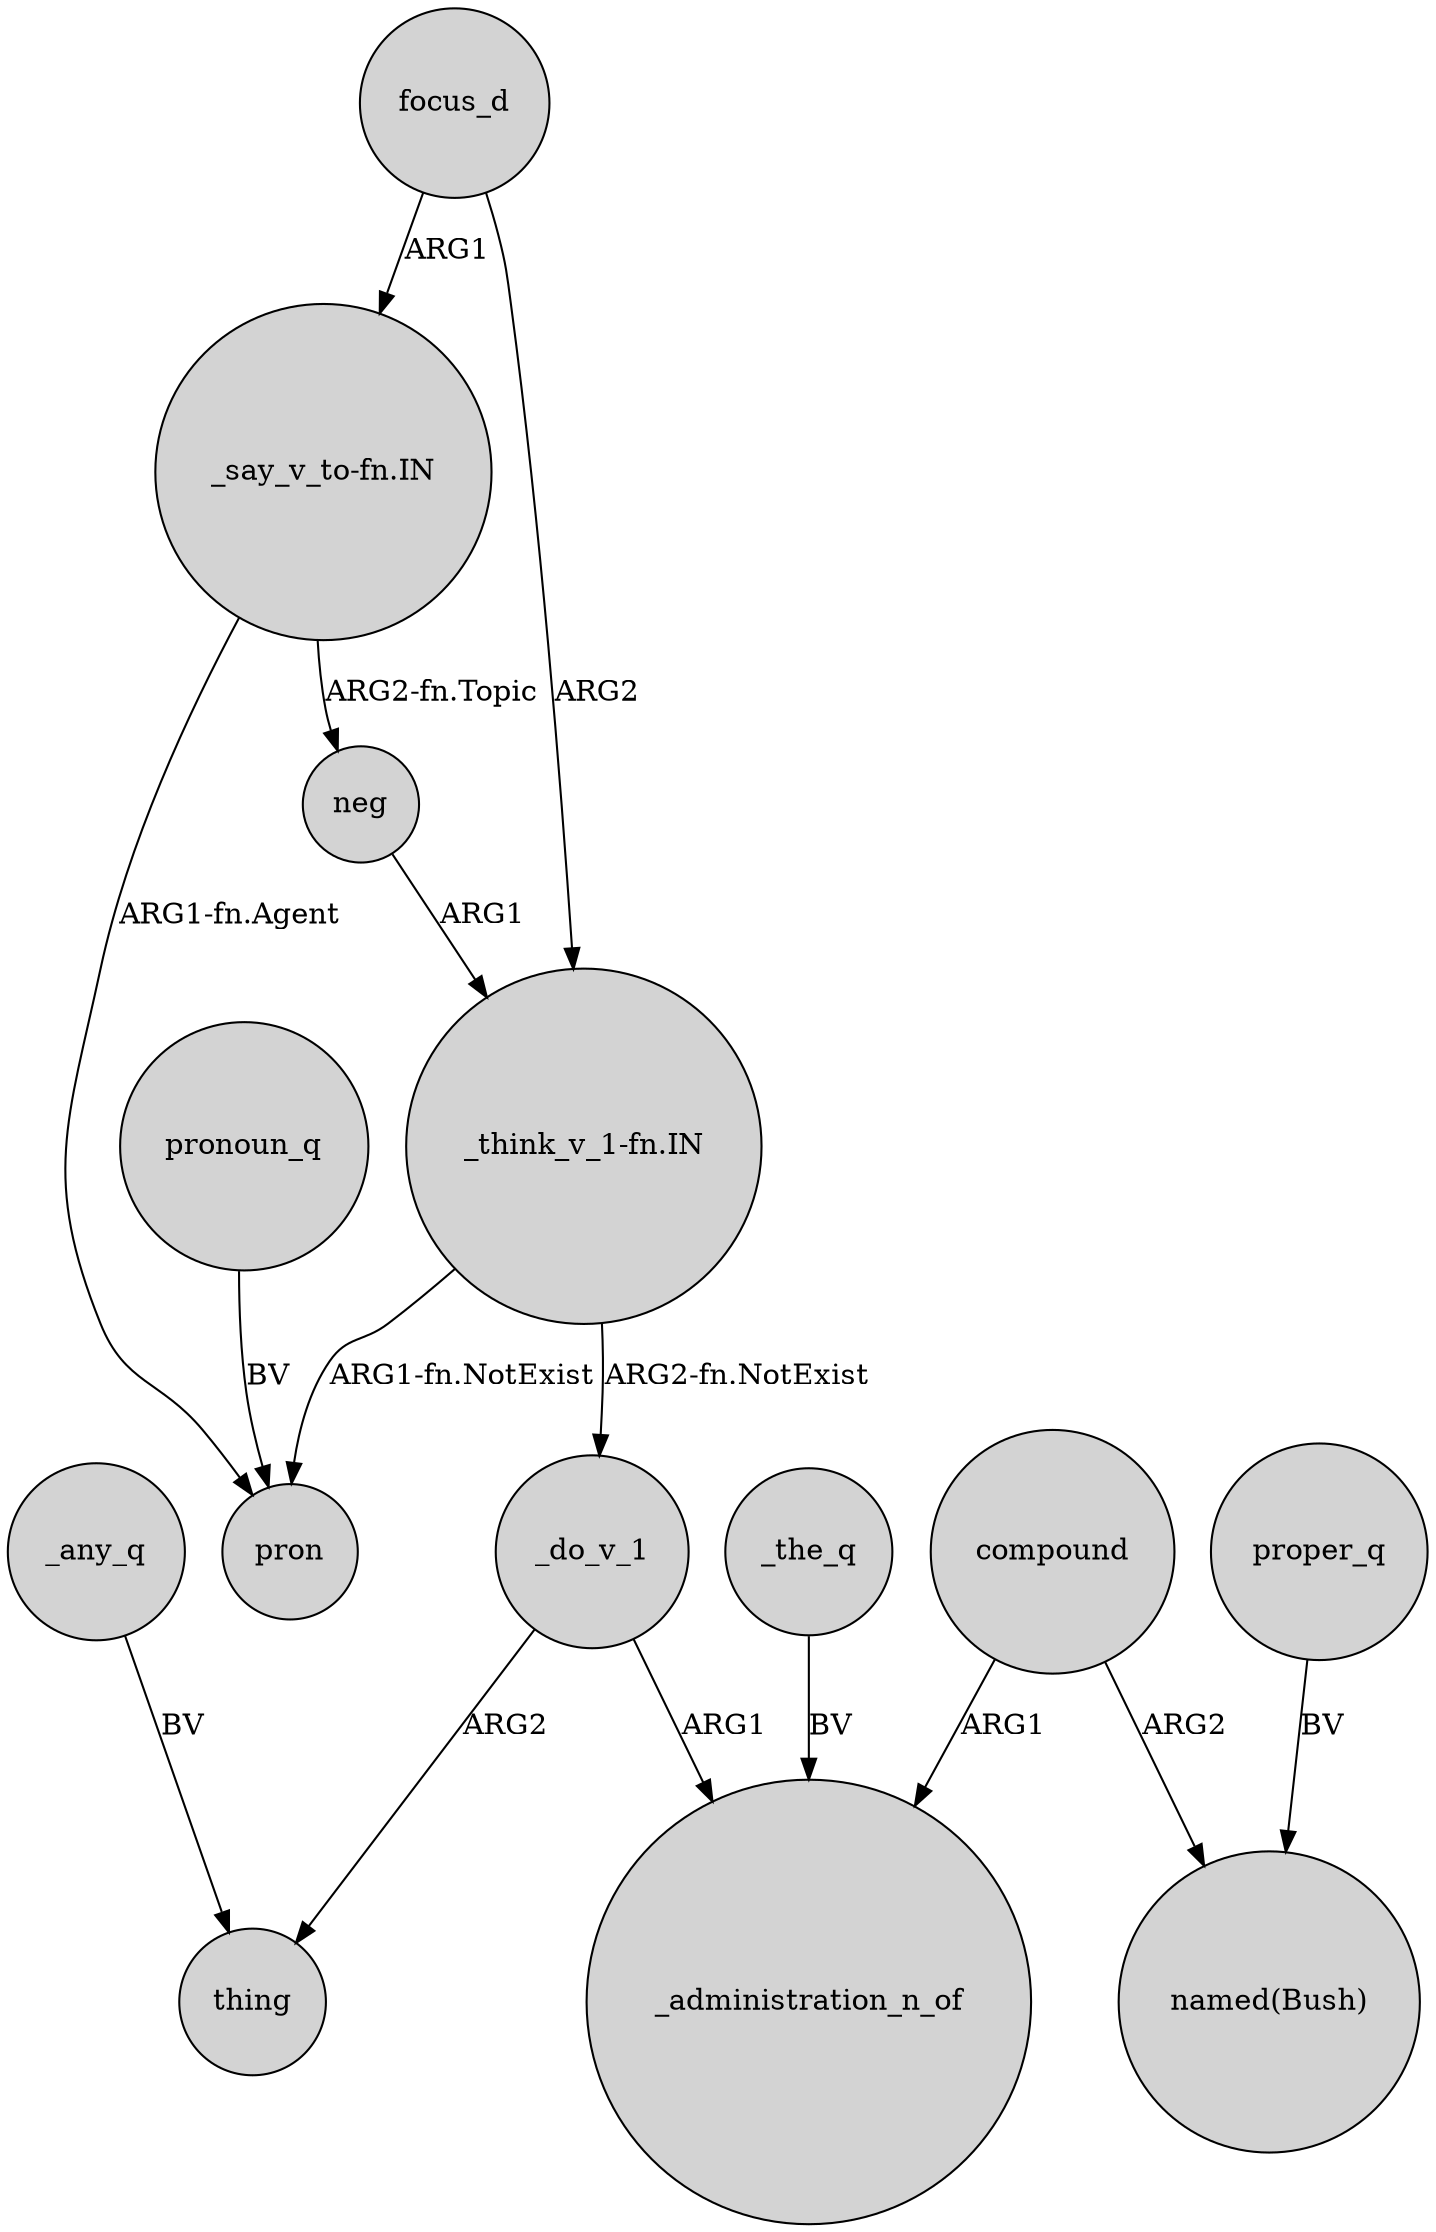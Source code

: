 digraph {
	node [shape=circle style=filled]
	compound -> _administration_n_of [label=ARG1]
	_do_v_1 -> _administration_n_of [label=ARG1]
	"_think_v_1-fn.IN" -> _do_v_1 [label="ARG2-fn.NotExist"]
	"_say_v_to-fn.IN" -> neg [label="ARG2-fn.Topic"]
	_do_v_1 -> thing [label=ARG2]
	focus_d -> "_think_v_1-fn.IN" [label=ARG2]
	_the_q -> _administration_n_of [label=BV]
	"_think_v_1-fn.IN" -> pron [label="ARG1-fn.NotExist"]
	compound -> "named(Bush)" [label=ARG2]
	neg -> "_think_v_1-fn.IN" [label=ARG1]
	proper_q -> "named(Bush)" [label=BV]
	_any_q -> thing [label=BV]
	focus_d -> "_say_v_to-fn.IN" [label=ARG1]
	"_say_v_to-fn.IN" -> pron [label="ARG1-fn.Agent"]
	pronoun_q -> pron [label=BV]
}
